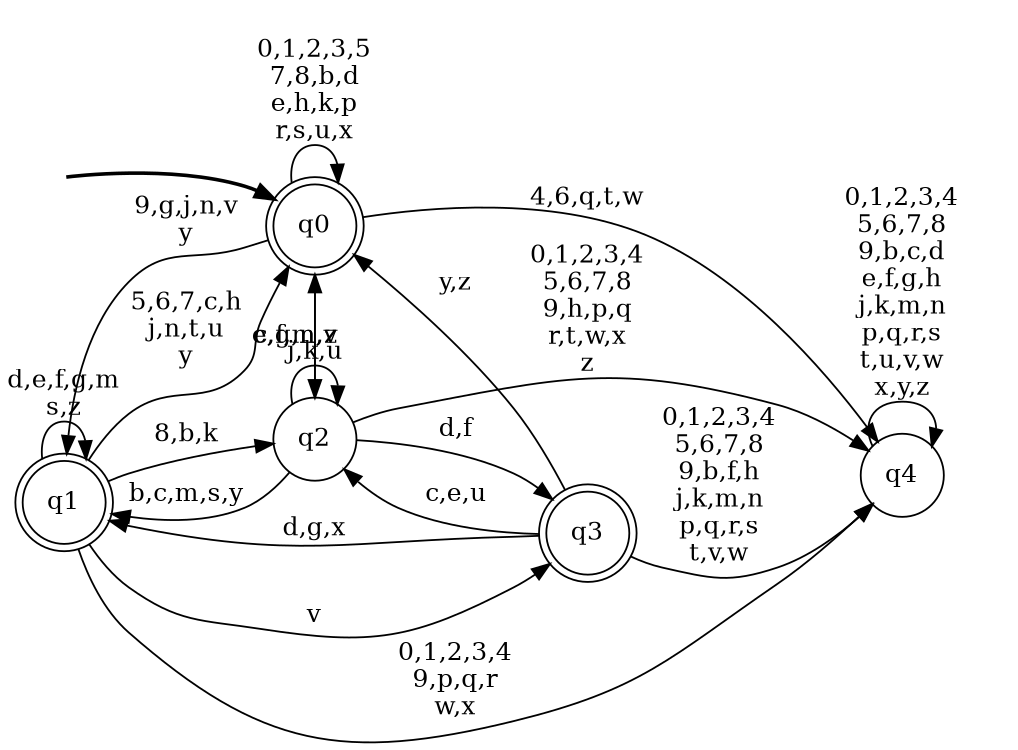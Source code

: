 digraph BlueStar {
__start0 [style = invis, shape = none, label = "", width = 0, height = 0];

rankdir=LR;
size="8,5";

s0 [style="rounded,filled", color="black", fillcolor="white" shape="doublecircle", label="q0"];
s1 [style="rounded,filled", color="black", fillcolor="white" shape="doublecircle", label="q1"];
s2 [style="filled", color="black", fillcolor="white" shape="circle", label="q2"];
s3 [style="rounded,filled", color="black", fillcolor="white" shape="doublecircle", label="q3"];
s4 [style="filled", color="black", fillcolor="white" shape="circle", label="q4"];
subgraph cluster_main { 
	graph [pad=".75", ranksep="0.15", nodesep="0.15"];
	 style=invis; 
	__start0 -> s0 [penwidth=2];
}
s0 -> s0 [label="0,1,2,3,5\n7,8,b,d\ne,h,k,p\nr,s,u,x"];
s0 -> s1 [label="9,g,j,n,v\ny"];
s0 -> s2 [label="c,f,m,z"];
s0 -> s4 [label="4,6,q,t,w"];
s1 -> s0 [label="5,6,7,c,h\nj,n,t,u\ny"];
s1 -> s1 [label="d,e,f,g,m\ns,z"];
s1 -> s2 [label="8,b,k"];
s1 -> s3 [label="v"];
s1 -> s4 [label="0,1,2,3,4\n9,p,q,r\nw,x"];
s2 -> s0 [label="e,g,n,v"];
s2 -> s1 [label="b,c,m,s,y"];
s2 -> s2 [label="j,k,u"];
s2 -> s3 [label="d,f"];
s2 -> s4 [label="0,1,2,3,4\n5,6,7,8\n9,h,p,q\nr,t,w,x\nz"];
s3 -> s0 [label="y,z"];
s3 -> s1 [label="d,g,x"];
s3 -> s2 [label="c,e,u"];
s3 -> s4 [label="0,1,2,3,4\n5,6,7,8\n9,b,f,h\nj,k,m,n\np,q,r,s\nt,v,w"];
s4 -> s4 [label="0,1,2,3,4\n5,6,7,8\n9,b,c,d\ne,f,g,h\nj,k,m,n\np,q,r,s\nt,u,v,w\nx,y,z"];

}